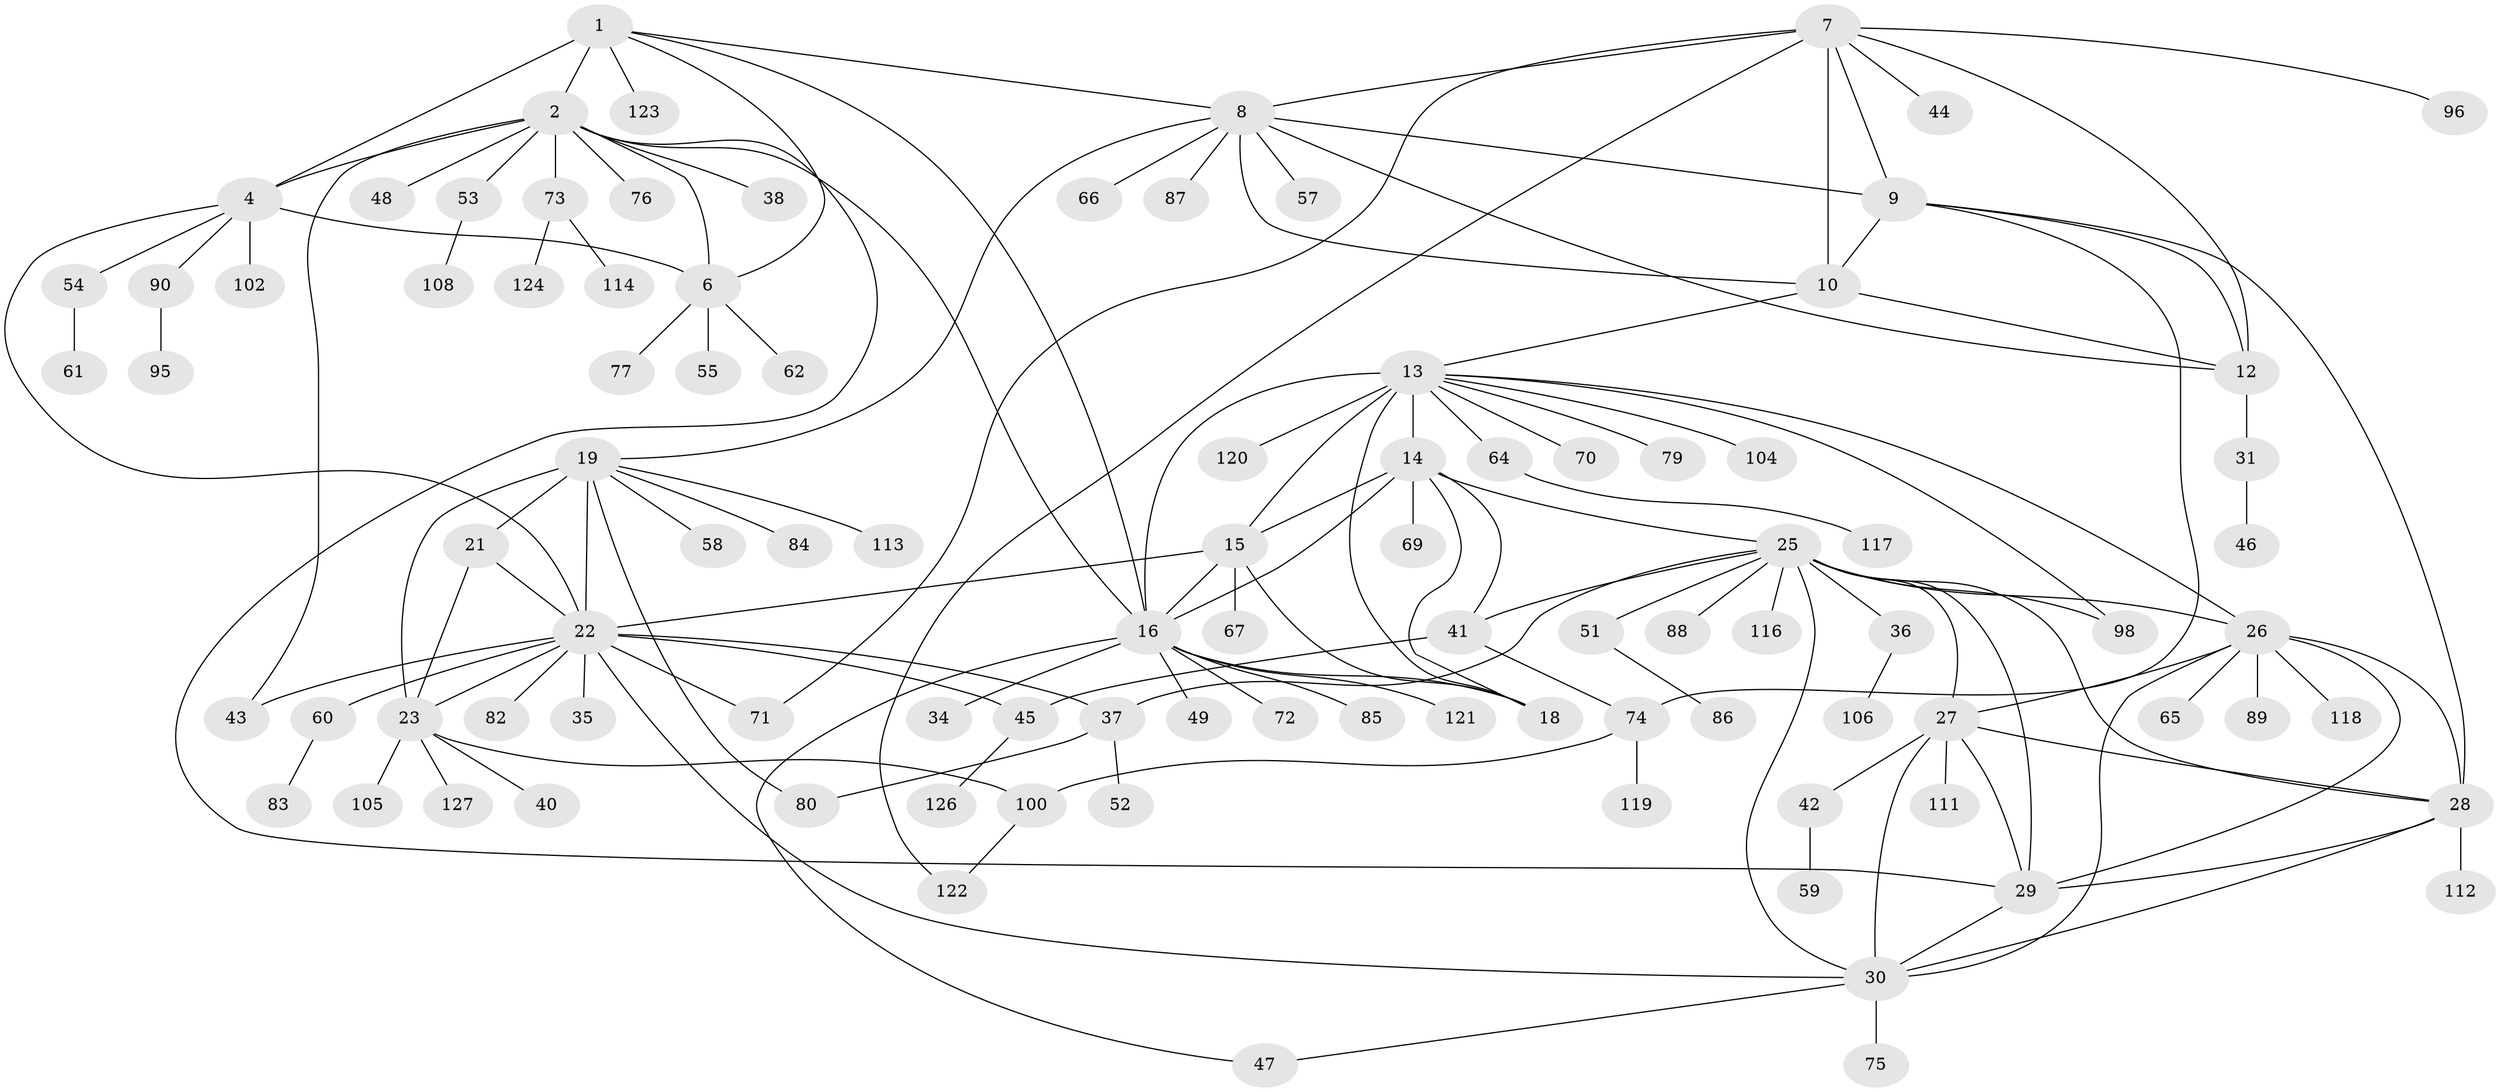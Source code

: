 // original degree distribution, {8: 0.0546875, 7: 0.03125, 11: 0.015625, 6: 0.0390625, 9: 0.0390625, 5: 0.015625, 12: 0.0078125, 10: 0.015625, 13: 0.015625, 2: 0.1953125, 1: 0.5078125, 4: 0.03125, 3: 0.03125}
// Generated by graph-tools (version 1.1) at 2025/11/02/27/25 16:11:35]
// undirected, 99 vertices, 145 edges
graph export_dot {
graph [start="1"]
  node [color=gray90,style=filled];
  1 [super="+56"];
  2 [super="+3"];
  4 [super="+5"];
  6 [super="+128"];
  7 [super="+91"];
  8 [super="+81"];
  9;
  10 [super="+11"];
  12 [super="+101"];
  13 [super="+17"];
  14 [super="+33"];
  15 [super="+107"];
  16 [super="+39"];
  18;
  19 [super="+20"];
  21 [super="+50"];
  22 [super="+24"];
  23 [super="+109"];
  25 [super="+32"];
  26 [super="+110"];
  27 [super="+68"];
  28 [super="+115"];
  29;
  30;
  31;
  34;
  35 [super="+99"];
  36;
  37;
  38;
  40;
  41;
  42;
  43 [super="+93"];
  44;
  45 [super="+63"];
  46;
  47;
  48;
  49;
  51 [super="+78"];
  52;
  53 [super="+94"];
  54;
  55;
  57;
  58;
  59;
  60;
  61;
  62;
  64;
  65;
  66;
  67;
  69;
  70;
  71 [super="+103"];
  72;
  73;
  74 [super="+92"];
  75;
  76;
  77;
  79;
  80;
  82;
  83;
  84 [super="+97"];
  85;
  86;
  87;
  88;
  89;
  90;
  95;
  96;
  98;
  100;
  102;
  104;
  105;
  106;
  108;
  111;
  112;
  113;
  114;
  116;
  117;
  118;
  119;
  120;
  121;
  122;
  123;
  124 [super="+125"];
  126;
  127;
  1 -- 2 [weight=2];
  1 -- 4 [weight=2];
  1 -- 6;
  1 -- 8;
  1 -- 123;
  1 -- 16;
  2 -- 4 [weight=4];
  2 -- 6 [weight=2];
  2 -- 38;
  2 -- 43;
  2 -- 73;
  2 -- 76;
  2 -- 16;
  2 -- 48;
  2 -- 53;
  2 -- 29;
  4 -- 6 [weight=2];
  4 -- 90;
  4 -- 54;
  4 -- 102;
  4 -- 22;
  6 -- 55;
  6 -- 62;
  6 -- 77;
  7 -- 8;
  7 -- 9;
  7 -- 10 [weight=2];
  7 -- 12;
  7 -- 44;
  7 -- 71;
  7 -- 96;
  7 -- 122;
  8 -- 9;
  8 -- 10 [weight=2];
  8 -- 12;
  8 -- 19;
  8 -- 57;
  8 -- 66;
  8 -- 87;
  9 -- 10 [weight=2];
  9 -- 12;
  9 -- 28;
  9 -- 74;
  10 -- 12 [weight=2];
  10 -- 13;
  12 -- 31;
  13 -- 14 [weight=2];
  13 -- 15 [weight=2];
  13 -- 16 [weight=2];
  13 -- 18 [weight=2];
  13 -- 70;
  13 -- 98;
  13 -- 104;
  13 -- 64;
  13 -- 79;
  13 -- 120;
  13 -- 26;
  14 -- 15;
  14 -- 16;
  14 -- 18;
  14 -- 25;
  14 -- 41;
  14 -- 69;
  15 -- 16;
  15 -- 18;
  15 -- 22;
  15 -- 67;
  16 -- 18;
  16 -- 34;
  16 -- 47;
  16 -- 85;
  16 -- 121;
  16 -- 49;
  16 -- 72;
  19 -- 21 [weight=2];
  19 -- 22 [weight=4];
  19 -- 23 [weight=2];
  19 -- 58;
  19 -- 80;
  19 -- 84;
  19 -- 113;
  21 -- 22 [weight=2];
  21 -- 23;
  22 -- 23 [weight=2];
  22 -- 30;
  22 -- 35;
  22 -- 37;
  22 -- 43;
  22 -- 45;
  22 -- 82;
  22 -- 60;
  22 -- 71;
  23 -- 40;
  23 -- 100;
  23 -- 105;
  23 -- 127;
  25 -- 26;
  25 -- 27;
  25 -- 28;
  25 -- 29;
  25 -- 30;
  25 -- 36;
  25 -- 41;
  25 -- 51;
  25 -- 88;
  25 -- 98;
  25 -- 116;
  25 -- 37;
  26 -- 27;
  26 -- 28;
  26 -- 29;
  26 -- 30;
  26 -- 65;
  26 -- 89;
  26 -- 118;
  27 -- 28;
  27 -- 29;
  27 -- 30;
  27 -- 42;
  27 -- 111;
  28 -- 29;
  28 -- 30;
  28 -- 112;
  29 -- 30;
  30 -- 47;
  30 -- 75;
  31 -- 46;
  36 -- 106;
  37 -- 52;
  37 -- 80;
  41 -- 45;
  41 -- 74;
  42 -- 59;
  45 -- 126;
  51 -- 86;
  53 -- 108;
  54 -- 61;
  60 -- 83;
  64 -- 117;
  73 -- 114;
  73 -- 124;
  74 -- 100;
  74 -- 119;
  90 -- 95;
  100 -- 122;
}
